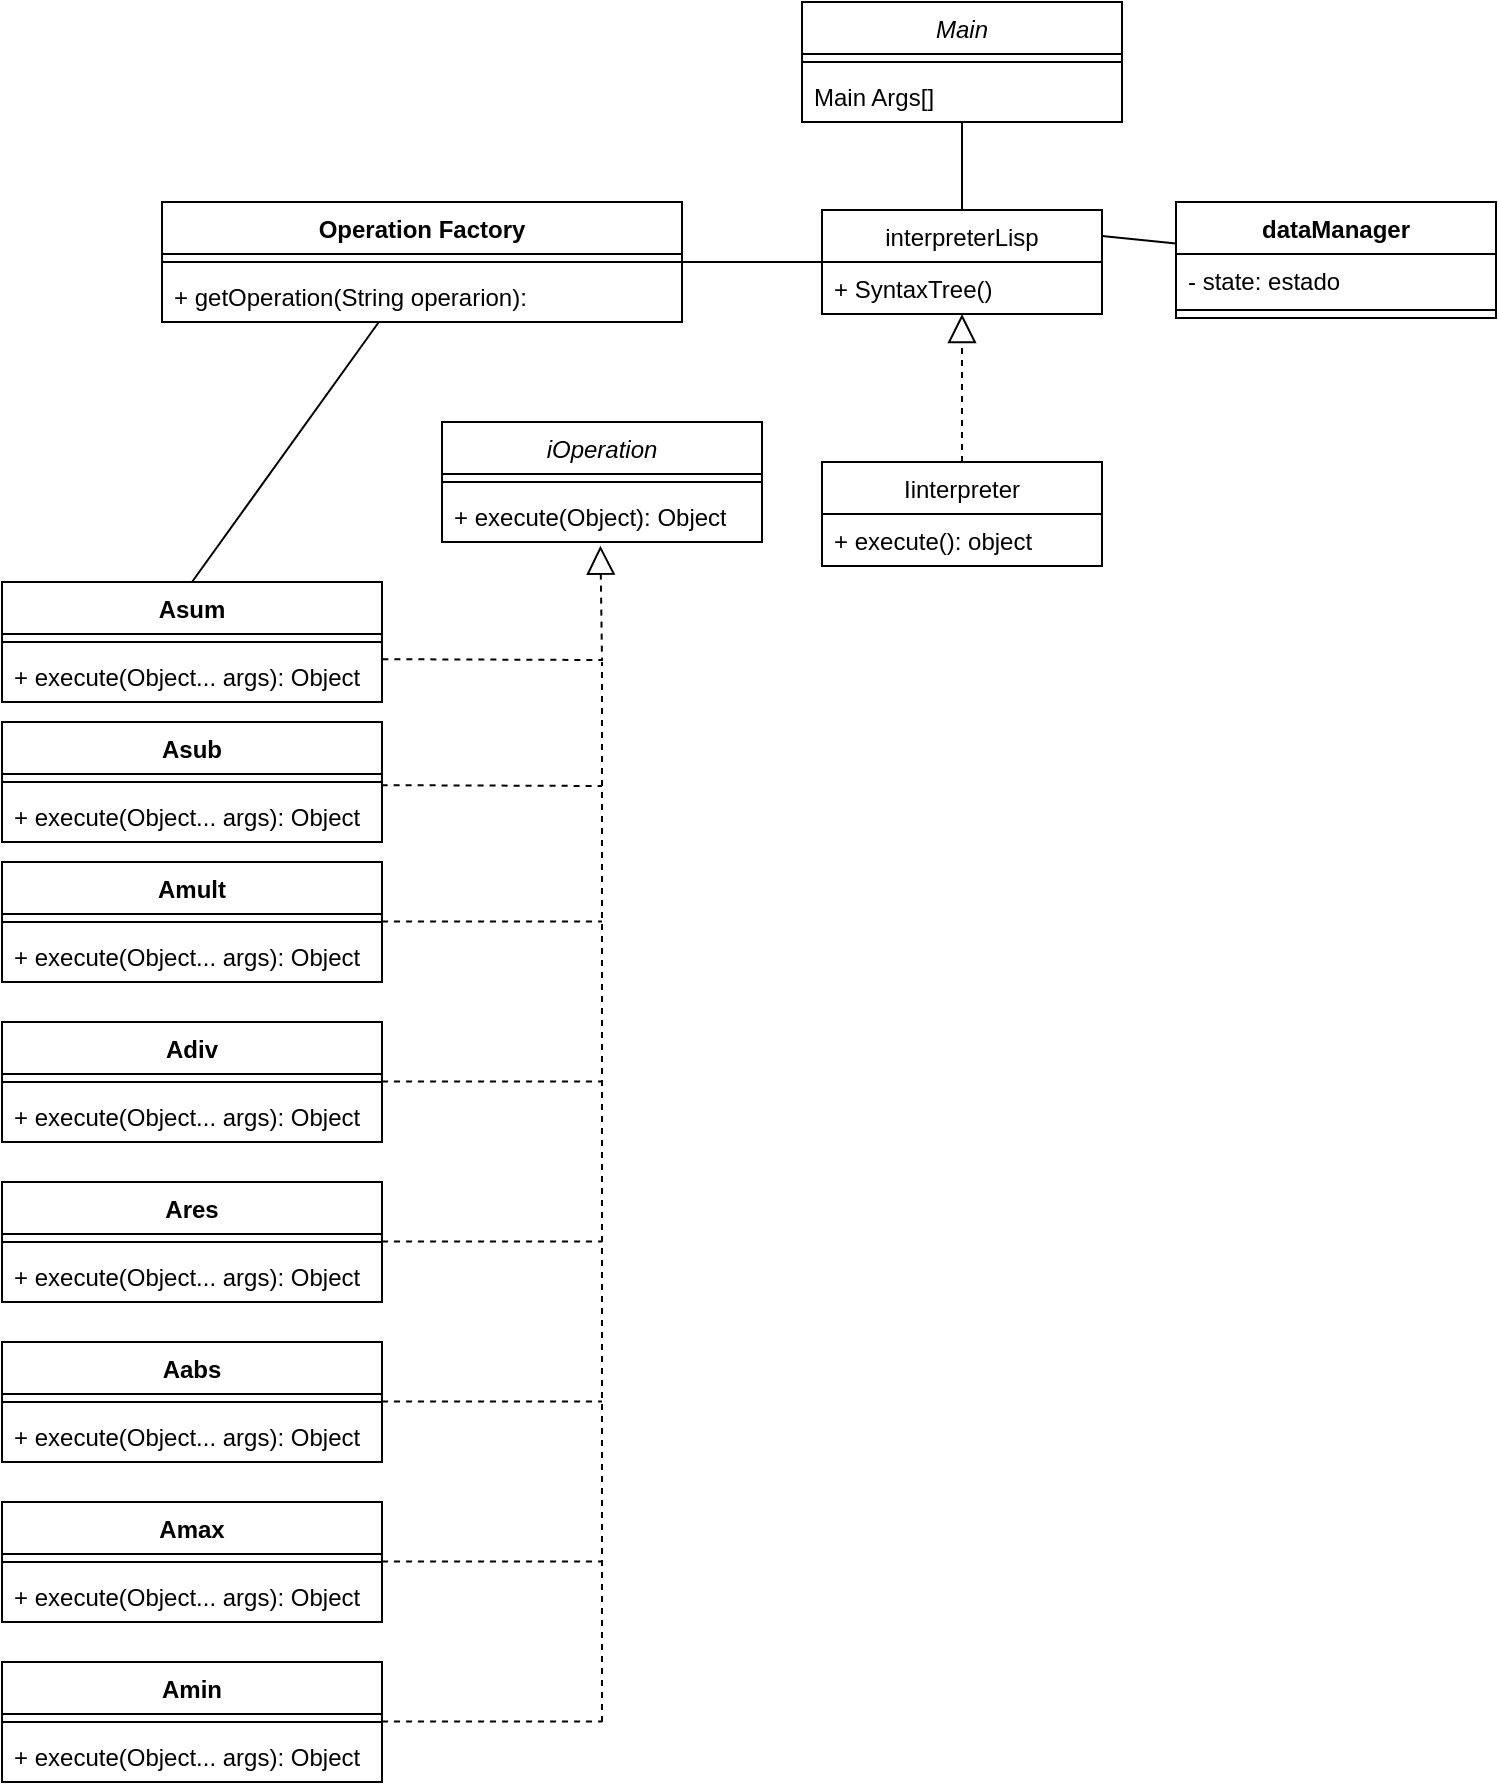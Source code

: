 <mxfile>
    <diagram id="C5RBs43oDa-KdzZeNtuy" name="Page-1">
        <mxGraphModel dx="617" dy="543" grid="1" gridSize="10" guides="1" tooltips="1" connect="1" arrows="1" fold="1" page="1" pageScale="1" pageWidth="827" pageHeight="1169" math="0" shadow="0">
            <root>
                <mxCell id="WIyWlLk6GJQsqaUBKTNV-0"/>
                <mxCell id="WIyWlLk6GJQsqaUBKTNV-1" parent="WIyWlLk6GJQsqaUBKTNV-0"/>
                <mxCell id="zkfFHV4jXpPFQw0GAbJ--0" value="Main" style="swimlane;fontStyle=2;align=center;verticalAlign=top;childLayout=stackLayout;horizontal=1;startSize=26;horizontalStack=0;resizeParent=1;resizeLast=0;collapsible=1;marginBottom=0;rounded=0;shadow=0;strokeWidth=1;" parent="WIyWlLk6GJQsqaUBKTNV-1" vertex="1">
                    <mxGeometry x="480" y="20" width="160" height="60" as="geometry">
                        <mxRectangle x="230" y="140" width="160" height="26" as="alternateBounds"/>
                    </mxGeometry>
                </mxCell>
                <mxCell id="zkfFHV4jXpPFQw0GAbJ--4" value="" style="line;html=1;strokeWidth=1;align=left;verticalAlign=middle;spacingTop=-1;spacingLeft=3;spacingRight=3;rotatable=0;labelPosition=right;points=[];portConstraint=eastwest;" parent="zkfFHV4jXpPFQw0GAbJ--0" vertex="1">
                    <mxGeometry y="26" width="160" height="8" as="geometry"/>
                </mxCell>
                <mxCell id="zkfFHV4jXpPFQw0GAbJ--5" value="Main Args[]" style="text;align=left;verticalAlign=top;spacingLeft=4;spacingRight=4;overflow=hidden;rotatable=0;points=[[0,0.5],[1,0.5]];portConstraint=eastwest;" parent="zkfFHV4jXpPFQw0GAbJ--0" vertex="1">
                    <mxGeometry y="34" width="160" height="26" as="geometry"/>
                </mxCell>
                <mxCell id="8" style="edgeStyle=none;html=1;entryX=0.5;entryY=0;entryDx=0;entryDy=0;endArrow=none;endFill=0;" edge="1" parent="WIyWlLk6GJQsqaUBKTNV-1" source="0" target="4zDA803hhCORATMbUOH--15">
                    <mxGeometry relative="1" as="geometry"/>
                </mxCell>
                <mxCell id="14" style="edgeStyle=none;html=1;entryX=0;entryY=0.5;entryDx=0;entryDy=0;endArrow=none;endFill=0;" edge="1" parent="WIyWlLk6GJQsqaUBKTNV-1" source="0" target="10">
                    <mxGeometry relative="1" as="geometry"/>
                </mxCell>
                <mxCell id="0" value="Operation Factory" style="swimlane;fontStyle=1;align=center;verticalAlign=top;childLayout=stackLayout;horizontal=1;startSize=26;horizontalStack=0;resizeParent=1;resizeParentMax=0;resizeLast=0;collapsible=1;marginBottom=0;" parent="WIyWlLk6GJQsqaUBKTNV-1" vertex="1">
                    <mxGeometry x="160" y="120" width="260" height="60" as="geometry"/>
                </mxCell>
                <mxCell id="2" value="" style="line;strokeWidth=1;fillColor=none;align=left;verticalAlign=middle;spacingTop=-1;spacingLeft=3;spacingRight=3;rotatable=0;labelPosition=right;points=[];portConstraint=eastwest;strokeColor=inherit;" parent="0" vertex="1">
                    <mxGeometry y="26" width="260" height="8" as="geometry"/>
                </mxCell>
                <mxCell id="3" value="+ getOperation(String operarion): " style="text;strokeColor=none;fillColor=none;align=left;verticalAlign=top;spacingLeft=4;spacingRight=4;overflow=hidden;rotatable=0;points=[[0,0.5],[1,0.5]];portConstraint=eastwest;" parent="0" vertex="1">
                    <mxGeometry y="34" width="260" height="26" as="geometry"/>
                </mxCell>
                <mxCell id="22" style="edgeStyle=none;html=1;entryX=1;entryY=0.25;entryDx=0;entryDy=0;endArrow=none;endFill=0;" edge="1" parent="WIyWlLk6GJQsqaUBKTNV-1" source="4" target="10">
                    <mxGeometry relative="1" as="geometry"/>
                </mxCell>
                <mxCell id="4" value="dataManager" style="swimlane;fontStyle=1;align=center;verticalAlign=top;childLayout=stackLayout;horizontal=1;startSize=26;horizontalStack=0;resizeParent=1;resizeParentMax=0;resizeLast=0;collapsible=1;marginBottom=0;" parent="WIyWlLk6GJQsqaUBKTNV-1" vertex="1">
                    <mxGeometry x="667" y="120" width="160" height="58" as="geometry"/>
                </mxCell>
                <mxCell id="5" value="- state: estado" style="text;strokeColor=none;fillColor=none;align=left;verticalAlign=top;spacingLeft=4;spacingRight=4;overflow=hidden;rotatable=0;points=[[0,0.5],[1,0.5]];portConstraint=eastwest;" parent="4" vertex="1">
                    <mxGeometry y="26" width="160" height="24" as="geometry"/>
                </mxCell>
                <mxCell id="6" value="" style="line;strokeWidth=1;fillColor=none;align=left;verticalAlign=middle;spacingTop=-1;spacingLeft=3;spacingRight=3;rotatable=0;labelPosition=right;points=[];portConstraint=eastwest;strokeColor=inherit;" parent="4" vertex="1">
                    <mxGeometry y="50" width="160" height="8" as="geometry"/>
                </mxCell>
                <mxCell id="4zDA803hhCORATMbUOH--11" value="&lt;span style=&quot;font-weight: normal;&quot;&gt;&lt;i&gt;iOperation&lt;/i&gt;&lt;/span&gt;" style="swimlane;fontStyle=1;align=center;verticalAlign=top;childLayout=stackLayout;horizontal=1;startSize=26;horizontalStack=0;resizeParent=1;resizeParentMax=0;resizeLast=0;collapsible=1;marginBottom=0;whiteSpace=wrap;html=1;" parent="WIyWlLk6GJQsqaUBKTNV-1" vertex="1">
                    <mxGeometry x="300" y="230" width="160" height="60" as="geometry"/>
                </mxCell>
                <mxCell id="4zDA803hhCORATMbUOH--13" value="" style="line;strokeWidth=1;fillColor=none;align=left;verticalAlign=middle;spacingTop=-1;spacingLeft=3;spacingRight=3;rotatable=0;labelPosition=right;points=[];portConstraint=eastwest;strokeColor=inherit;" parent="4zDA803hhCORATMbUOH--11" vertex="1">
                    <mxGeometry y="26" width="160" height="8" as="geometry"/>
                </mxCell>
                <mxCell id="4zDA803hhCORATMbUOH--14" value="+ execute(Object): Object" style="text;strokeColor=none;fillColor=none;align=left;verticalAlign=top;spacingLeft=4;spacingRight=4;overflow=hidden;rotatable=0;points=[[0,0.5],[1,0.5]];portConstraint=eastwest;whiteSpace=wrap;html=1;" parent="4zDA803hhCORATMbUOH--11" vertex="1">
                    <mxGeometry y="34" width="160" height="26" as="geometry"/>
                </mxCell>
                <mxCell id="4zDA803hhCORATMbUOH--15" value="Asum" style="swimlane;fontStyle=1;align=center;verticalAlign=top;childLayout=stackLayout;horizontal=1;startSize=26;horizontalStack=0;resizeParent=1;resizeParentMax=0;resizeLast=0;collapsible=1;marginBottom=0;whiteSpace=wrap;html=1;" parent="WIyWlLk6GJQsqaUBKTNV-1" vertex="1">
                    <mxGeometry x="80" y="310" width="190" height="60" as="geometry"/>
                </mxCell>
                <mxCell id="4zDA803hhCORATMbUOH--17" value="" style="line;strokeWidth=1;fillColor=none;align=left;verticalAlign=middle;spacingTop=-1;spacingLeft=3;spacingRight=3;rotatable=0;labelPosition=right;points=[];portConstraint=eastwest;strokeColor=inherit;" parent="4zDA803hhCORATMbUOH--15" vertex="1">
                    <mxGeometry y="26" width="190" height="8" as="geometry"/>
                </mxCell>
                <mxCell id="4zDA803hhCORATMbUOH--18" value="+ execute(Object... args): Object" style="text;strokeColor=none;fillColor=none;align=left;verticalAlign=top;spacingLeft=4;spacingRight=4;overflow=hidden;rotatable=0;points=[[0,0.5],[1,0.5]];portConstraint=eastwest;whiteSpace=wrap;html=1;" parent="4zDA803hhCORATMbUOH--15" vertex="1">
                    <mxGeometry y="34" width="190" height="26" as="geometry"/>
                </mxCell>
                <mxCell id="4zDA803hhCORATMbUOH--19" value="Asub" style="swimlane;fontStyle=1;align=center;verticalAlign=top;childLayout=stackLayout;horizontal=1;startSize=26;horizontalStack=0;resizeParent=1;resizeParentMax=0;resizeLast=0;collapsible=1;marginBottom=0;whiteSpace=wrap;html=1;" parent="WIyWlLk6GJQsqaUBKTNV-1" vertex="1">
                    <mxGeometry x="80" y="380" width="190" height="60" as="geometry"/>
                </mxCell>
                <mxCell id="4zDA803hhCORATMbUOH--20" value="" style="line;strokeWidth=1;fillColor=none;align=left;verticalAlign=middle;spacingTop=-1;spacingLeft=3;spacingRight=3;rotatable=0;labelPosition=right;points=[];portConstraint=eastwest;strokeColor=inherit;" parent="4zDA803hhCORATMbUOH--19" vertex="1">
                    <mxGeometry y="26" width="190" height="8" as="geometry"/>
                </mxCell>
                <mxCell id="4zDA803hhCORATMbUOH--21" value="+ execute(Object... args): Object" style="text;strokeColor=none;fillColor=none;align=left;verticalAlign=top;spacingLeft=4;spacingRight=4;overflow=hidden;rotatable=0;points=[[0,0.5],[1,0.5]];portConstraint=eastwest;whiteSpace=wrap;html=1;" parent="4zDA803hhCORATMbUOH--19" vertex="1">
                    <mxGeometry y="34" width="190" height="26" as="geometry"/>
                </mxCell>
                <mxCell id="4zDA803hhCORATMbUOH--22" value="Ares" style="swimlane;fontStyle=1;align=center;verticalAlign=top;childLayout=stackLayout;horizontal=1;startSize=26;horizontalStack=0;resizeParent=1;resizeParentMax=0;resizeLast=0;collapsible=1;marginBottom=0;whiteSpace=wrap;html=1;" parent="WIyWlLk6GJQsqaUBKTNV-1" vertex="1">
                    <mxGeometry x="80" y="610" width="190" height="60" as="geometry"/>
                </mxCell>
                <mxCell id="4zDA803hhCORATMbUOH--23" value="" style="line;strokeWidth=1;fillColor=none;align=left;verticalAlign=middle;spacingTop=-1;spacingLeft=3;spacingRight=3;rotatable=0;labelPosition=right;points=[];portConstraint=eastwest;strokeColor=inherit;" parent="4zDA803hhCORATMbUOH--22" vertex="1">
                    <mxGeometry y="26" width="190" height="8" as="geometry"/>
                </mxCell>
                <mxCell id="4zDA803hhCORATMbUOH--24" value="+ execute(Object... args): Object" style="text;strokeColor=none;fillColor=none;align=left;verticalAlign=top;spacingLeft=4;spacingRight=4;overflow=hidden;rotatable=0;points=[[0,0.5],[1,0.5]];portConstraint=eastwest;whiteSpace=wrap;html=1;" parent="4zDA803hhCORATMbUOH--22" vertex="1">
                    <mxGeometry y="34" width="190" height="26" as="geometry"/>
                </mxCell>
                <mxCell id="4zDA803hhCORATMbUOH--25" value="Adiv" style="swimlane;fontStyle=1;align=center;verticalAlign=top;childLayout=stackLayout;horizontal=1;startSize=26;horizontalStack=0;resizeParent=1;resizeParentMax=0;resizeLast=0;collapsible=1;marginBottom=0;whiteSpace=wrap;html=1;" parent="WIyWlLk6GJQsqaUBKTNV-1" vertex="1">
                    <mxGeometry x="80" y="530" width="190" height="60" as="geometry"/>
                </mxCell>
                <mxCell id="4zDA803hhCORATMbUOH--26" value="" style="line;strokeWidth=1;fillColor=none;align=left;verticalAlign=middle;spacingTop=-1;spacingLeft=3;spacingRight=3;rotatable=0;labelPosition=right;points=[];portConstraint=eastwest;strokeColor=inherit;" parent="4zDA803hhCORATMbUOH--25" vertex="1">
                    <mxGeometry y="26" width="190" height="8" as="geometry"/>
                </mxCell>
                <mxCell id="4zDA803hhCORATMbUOH--27" value="+ execute(Object... args): Object" style="text;strokeColor=none;fillColor=none;align=left;verticalAlign=top;spacingLeft=4;spacingRight=4;overflow=hidden;rotatable=0;points=[[0,0.5],[1,0.5]];portConstraint=eastwest;whiteSpace=wrap;html=1;" parent="4zDA803hhCORATMbUOH--25" vertex="1">
                    <mxGeometry y="34" width="190" height="26" as="geometry"/>
                </mxCell>
                <mxCell id="4zDA803hhCORATMbUOH--28" value="Amult" style="swimlane;fontStyle=1;align=center;verticalAlign=top;childLayout=stackLayout;horizontal=1;startSize=26;horizontalStack=0;resizeParent=1;resizeParentMax=0;resizeLast=0;collapsible=1;marginBottom=0;whiteSpace=wrap;html=1;" parent="WIyWlLk6GJQsqaUBKTNV-1" vertex="1">
                    <mxGeometry x="80" y="450" width="190" height="60" as="geometry"/>
                </mxCell>
                <mxCell id="4zDA803hhCORATMbUOH--29" value="" style="line;strokeWidth=1;fillColor=none;align=left;verticalAlign=middle;spacingTop=-1;spacingLeft=3;spacingRight=3;rotatable=0;labelPosition=right;points=[];portConstraint=eastwest;strokeColor=inherit;" parent="4zDA803hhCORATMbUOH--28" vertex="1">
                    <mxGeometry y="26" width="190" height="8" as="geometry"/>
                </mxCell>
                <mxCell id="4zDA803hhCORATMbUOH--30" value="+ execute(Object... args): Object" style="text;strokeColor=none;fillColor=none;align=left;verticalAlign=top;spacingLeft=4;spacingRight=4;overflow=hidden;rotatable=0;points=[[0,0.5],[1,0.5]];portConstraint=eastwest;whiteSpace=wrap;html=1;" parent="4zDA803hhCORATMbUOH--28" vertex="1">
                    <mxGeometry y="34" width="190" height="26" as="geometry"/>
                </mxCell>
                <mxCell id="4zDA803hhCORATMbUOH--31" value="Aabs" style="swimlane;fontStyle=1;align=center;verticalAlign=top;childLayout=stackLayout;horizontal=1;startSize=26;horizontalStack=0;resizeParent=1;resizeParentMax=0;resizeLast=0;collapsible=1;marginBottom=0;whiteSpace=wrap;html=1;" parent="WIyWlLk6GJQsqaUBKTNV-1" vertex="1">
                    <mxGeometry x="80" y="690" width="190" height="60" as="geometry"/>
                </mxCell>
                <mxCell id="4zDA803hhCORATMbUOH--32" value="" style="line;strokeWidth=1;fillColor=none;align=left;verticalAlign=middle;spacingTop=-1;spacingLeft=3;spacingRight=3;rotatable=0;labelPosition=right;points=[];portConstraint=eastwest;strokeColor=inherit;" parent="4zDA803hhCORATMbUOH--31" vertex="1">
                    <mxGeometry y="26" width="190" height="8" as="geometry"/>
                </mxCell>
                <mxCell id="4zDA803hhCORATMbUOH--33" value="+ execute(Object... args): Object" style="text;strokeColor=none;fillColor=none;align=left;verticalAlign=top;spacingLeft=4;spacingRight=4;overflow=hidden;rotatable=0;points=[[0,0.5],[1,0.5]];portConstraint=eastwest;whiteSpace=wrap;html=1;" parent="4zDA803hhCORATMbUOH--31" vertex="1">
                    <mxGeometry y="34" width="190" height="26" as="geometry"/>
                </mxCell>
                <mxCell id="4zDA803hhCORATMbUOH--34" value="Amax" style="swimlane;fontStyle=1;align=center;verticalAlign=top;childLayout=stackLayout;horizontal=1;startSize=26;horizontalStack=0;resizeParent=1;resizeParentMax=0;resizeLast=0;collapsible=1;marginBottom=0;whiteSpace=wrap;html=1;" parent="WIyWlLk6GJQsqaUBKTNV-1" vertex="1">
                    <mxGeometry x="80" y="770" width="190" height="60" as="geometry"/>
                </mxCell>
                <mxCell id="4zDA803hhCORATMbUOH--35" value="" style="line;strokeWidth=1;fillColor=none;align=left;verticalAlign=middle;spacingTop=-1;spacingLeft=3;spacingRight=3;rotatable=0;labelPosition=right;points=[];portConstraint=eastwest;strokeColor=inherit;" parent="4zDA803hhCORATMbUOH--34" vertex="1">
                    <mxGeometry y="26" width="190" height="8" as="geometry"/>
                </mxCell>
                <mxCell id="4zDA803hhCORATMbUOH--36" value="+ execute(Object... args): Object" style="text;strokeColor=none;fillColor=none;align=left;verticalAlign=top;spacingLeft=4;spacingRight=4;overflow=hidden;rotatable=0;points=[[0,0.5],[1,0.5]];portConstraint=eastwest;whiteSpace=wrap;html=1;" parent="4zDA803hhCORATMbUOH--34" vertex="1">
                    <mxGeometry y="34" width="190" height="26" as="geometry"/>
                </mxCell>
                <mxCell id="4zDA803hhCORATMbUOH--37" value="Amin" style="swimlane;fontStyle=1;align=center;verticalAlign=top;childLayout=stackLayout;horizontal=1;startSize=26;horizontalStack=0;resizeParent=1;resizeParentMax=0;resizeLast=0;collapsible=1;marginBottom=0;whiteSpace=wrap;html=1;" parent="WIyWlLk6GJQsqaUBKTNV-1" vertex="1">
                    <mxGeometry x="80" y="850" width="190" height="60" as="geometry"/>
                </mxCell>
                <mxCell id="4zDA803hhCORATMbUOH--38" value="" style="line;strokeWidth=1;fillColor=none;align=left;verticalAlign=middle;spacingTop=-1;spacingLeft=3;spacingRight=3;rotatable=0;labelPosition=right;points=[];portConstraint=eastwest;strokeColor=inherit;" parent="4zDA803hhCORATMbUOH--37" vertex="1">
                    <mxGeometry y="26" width="190" height="8" as="geometry"/>
                </mxCell>
                <mxCell id="4zDA803hhCORATMbUOH--39" value="+ execute(Object... args): Object" style="text;strokeColor=none;fillColor=none;align=left;verticalAlign=top;spacingLeft=4;spacingRight=4;overflow=hidden;rotatable=0;points=[[0,0.5],[1,0.5]];portConstraint=eastwest;whiteSpace=wrap;html=1;" parent="4zDA803hhCORATMbUOH--37" vertex="1">
                    <mxGeometry y="34" width="190" height="26" as="geometry"/>
                </mxCell>
                <mxCell id="4zDA803hhCORATMbUOH--41" value="" style="endArrow=block;dashed=1;endFill=0;endSize=12;html=1;rounded=0;exitX=1.001;exitY=0.177;exitDx=0;exitDy=0;exitPerimeter=0;entryX=0.495;entryY=1.07;entryDx=0;entryDy=0;entryPerimeter=0;" parent="WIyWlLk6GJQsqaUBKTNV-1" source="4zDA803hhCORATMbUOH--18" target="4zDA803hhCORATMbUOH--14" edge="1">
                    <mxGeometry width="160" relative="1" as="geometry">
                        <mxPoint x="310" y="370" as="sourcePoint"/>
                        <mxPoint x="380" y="300" as="targetPoint"/>
                        <Array as="points">
                            <mxPoint x="380" y="349"/>
                        </Array>
                    </mxGeometry>
                </mxCell>
                <mxCell id="4zDA803hhCORATMbUOH--43" value="" style="endArrow=none;dashed=1;html=1;rounded=0;exitX=0.999;exitY=-0.093;exitDx=0;exitDy=0;exitPerimeter=0;" parent="WIyWlLk6GJQsqaUBKTNV-1" source="4zDA803hhCORATMbUOH--21" edge="1">
                    <mxGeometry width="50" height="50" relative="1" as="geometry">
                        <mxPoint x="340" y="460" as="sourcePoint"/>
                        <mxPoint x="380" y="412" as="targetPoint"/>
                    </mxGeometry>
                </mxCell>
                <mxCell id="4zDA803hhCORATMbUOH--44" value="" style="endArrow=none;dashed=1;html=1;rounded=0;exitX=0.999;exitY=-0.093;exitDx=0;exitDy=0;exitPerimeter=0;" parent="WIyWlLk6GJQsqaUBKTNV-1" edge="1">
                    <mxGeometry width="50" height="50" relative="1" as="geometry">
                        <mxPoint x="270" y="479.73" as="sourcePoint"/>
                        <mxPoint x="380" y="479.73" as="targetPoint"/>
                    </mxGeometry>
                </mxCell>
                <mxCell id="4zDA803hhCORATMbUOH--46" value="" style="endArrow=none;dashed=1;html=1;rounded=0;exitX=0.999;exitY=-0.093;exitDx=0;exitDy=0;exitPerimeter=0;" parent="WIyWlLk6GJQsqaUBKTNV-1" edge="1">
                    <mxGeometry width="50" height="50" relative="1" as="geometry">
                        <mxPoint x="270" y="559.73" as="sourcePoint"/>
                        <mxPoint x="380" y="559.73" as="targetPoint"/>
                    </mxGeometry>
                </mxCell>
                <mxCell id="4zDA803hhCORATMbUOH--47" value="" style="endArrow=none;dashed=1;html=1;rounded=0;exitX=0.999;exitY=-0.093;exitDx=0;exitDy=0;exitPerimeter=0;" parent="WIyWlLk6GJQsqaUBKTNV-1" edge="1">
                    <mxGeometry width="50" height="50" relative="1" as="geometry">
                        <mxPoint x="270" y="639.73" as="sourcePoint"/>
                        <mxPoint x="380" y="639.73" as="targetPoint"/>
                    </mxGeometry>
                </mxCell>
                <mxCell id="4zDA803hhCORATMbUOH--48" value="" style="endArrow=none;dashed=1;html=1;rounded=0;exitX=0.999;exitY=-0.093;exitDx=0;exitDy=0;exitPerimeter=0;" parent="WIyWlLk6GJQsqaUBKTNV-1" edge="1">
                    <mxGeometry width="50" height="50" relative="1" as="geometry">
                        <mxPoint x="270" y="719.73" as="sourcePoint"/>
                        <mxPoint x="380" y="719.73" as="targetPoint"/>
                    </mxGeometry>
                </mxCell>
                <mxCell id="4zDA803hhCORATMbUOH--49" value="" style="endArrow=none;dashed=1;html=1;rounded=0;exitX=0.999;exitY=-0.093;exitDx=0;exitDy=0;exitPerimeter=0;" parent="WIyWlLk6GJQsqaUBKTNV-1" edge="1">
                    <mxGeometry width="50" height="50" relative="1" as="geometry">
                        <mxPoint x="270" y="799.73" as="sourcePoint"/>
                        <mxPoint x="380" y="799.73" as="targetPoint"/>
                    </mxGeometry>
                </mxCell>
                <mxCell id="4zDA803hhCORATMbUOH--50" value="" style="endArrow=none;dashed=1;html=1;rounded=0;exitX=0.999;exitY=-0.093;exitDx=0;exitDy=0;exitPerimeter=0;" parent="WIyWlLk6GJQsqaUBKTNV-1" edge="1">
                    <mxGeometry width="50" height="50" relative="1" as="geometry">
                        <mxPoint x="270" y="879.73" as="sourcePoint"/>
                        <mxPoint x="380" y="879.73" as="targetPoint"/>
                    </mxGeometry>
                </mxCell>
                <mxCell id="4zDA803hhCORATMbUOH--51" value="" style="endArrow=none;dashed=1;html=1;rounded=0;" parent="WIyWlLk6GJQsqaUBKTNV-1" edge="1">
                    <mxGeometry width="50" height="50" relative="1" as="geometry">
                        <mxPoint x="380" y="880" as="sourcePoint"/>
                        <mxPoint x="380" y="350" as="targetPoint"/>
                    </mxGeometry>
                </mxCell>
                <mxCell id="20" style="edgeStyle=none;html=1;endArrow=none;endFill=0;" edge="1" parent="WIyWlLk6GJQsqaUBKTNV-1" source="10" target="zkfFHV4jXpPFQw0GAbJ--5">
                    <mxGeometry relative="1" as="geometry"/>
                </mxCell>
                <mxCell id="10" value="interpreterLisp" style="swimlane;fontStyle=0;childLayout=stackLayout;horizontal=1;startSize=26;fillColor=none;horizontalStack=0;resizeParent=1;resizeParentMax=0;resizeLast=0;collapsible=1;marginBottom=0;" vertex="1" parent="WIyWlLk6GJQsqaUBKTNV-1">
                    <mxGeometry x="490" y="124" width="140" height="52" as="geometry"/>
                </mxCell>
                <mxCell id="11" value="+ SyntaxTree() " style="text;strokeColor=none;fillColor=none;align=left;verticalAlign=top;spacingLeft=4;spacingRight=4;overflow=hidden;rotatable=0;points=[[0,0.5],[1,0.5]];portConstraint=eastwest;" vertex="1" parent="10">
                    <mxGeometry y="26" width="140" height="26" as="geometry"/>
                </mxCell>
                <mxCell id="15" value="Iinterpreter" style="swimlane;fontStyle=0;childLayout=stackLayout;horizontal=1;startSize=26;fillColor=none;horizontalStack=0;resizeParent=1;resizeParentMax=0;resizeLast=0;collapsible=1;marginBottom=0;" vertex="1" parent="WIyWlLk6GJQsqaUBKTNV-1">
                    <mxGeometry x="490" y="250" width="140" height="52" as="geometry"/>
                </mxCell>
                <mxCell id="16" value="+ execute(): object" style="text;strokeColor=none;fillColor=none;align=left;verticalAlign=top;spacingLeft=4;spacingRight=4;overflow=hidden;rotatable=0;points=[[0,0.5],[1,0.5]];portConstraint=eastwest;" vertex="1" parent="15">
                    <mxGeometry y="26" width="140" height="26" as="geometry"/>
                </mxCell>
                <mxCell id="19" value="" style="endArrow=block;dashed=1;endFill=0;endSize=12;html=1;exitX=0.5;exitY=0;exitDx=0;exitDy=0;" edge="1" parent="WIyWlLk6GJQsqaUBKTNV-1" source="15" target="11">
                    <mxGeometry width="160" relative="1" as="geometry">
                        <mxPoint x="560" y="260" as="sourcePoint"/>
                        <mxPoint x="720" y="340" as="targetPoint"/>
                    </mxGeometry>
                </mxCell>
            </root>
        </mxGraphModel>
    </diagram>
</mxfile>